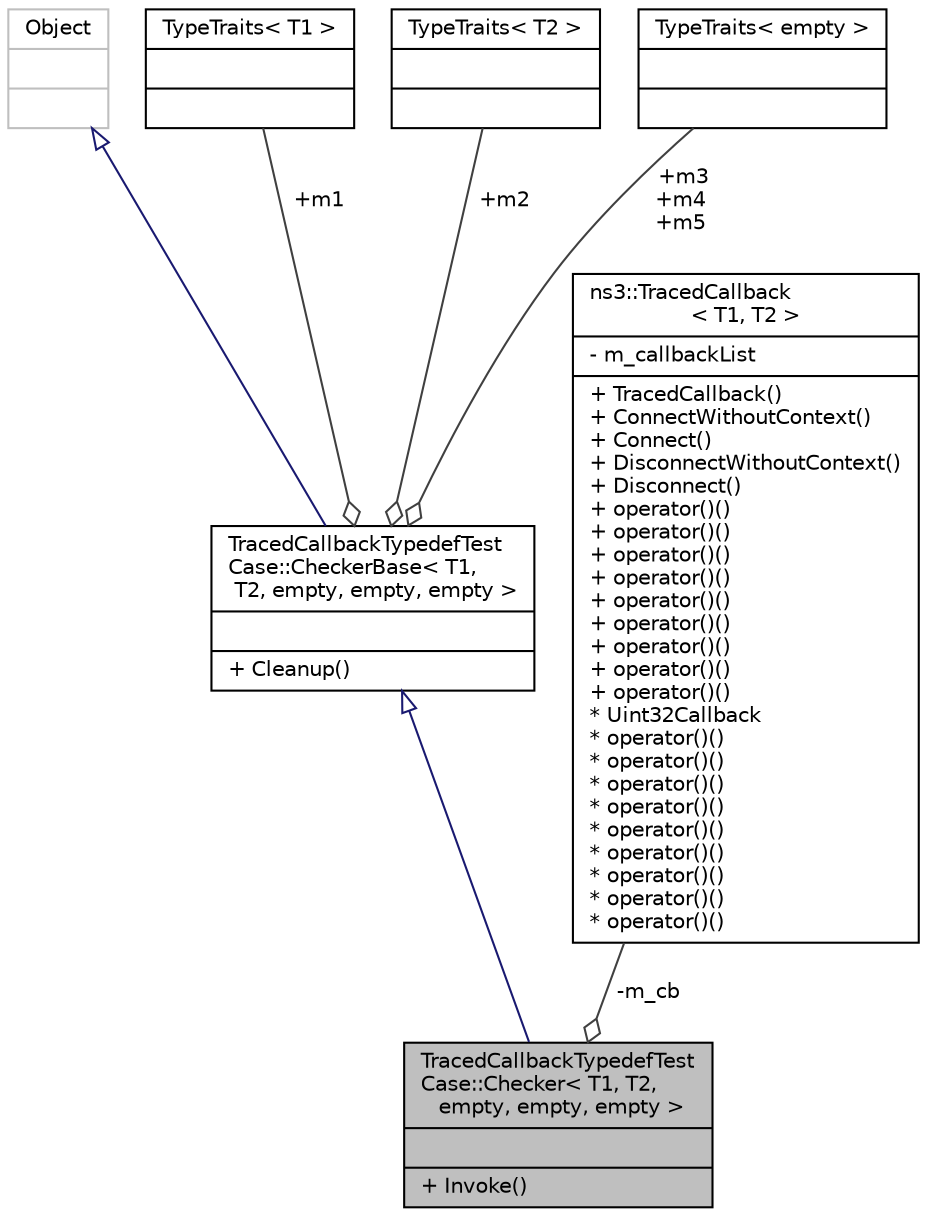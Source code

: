digraph "TracedCallbackTypedefTestCase::Checker&lt; T1, T2, empty, empty, empty &gt;"
{
  edge [fontname="Helvetica",fontsize="10",labelfontname="Helvetica",labelfontsize="10"];
  node [fontname="Helvetica",fontsize="10",shape=record];
  Node1 [label="{TracedCallbackTypedefTest\lCase::Checker\< T1, T2,\l empty, empty, empty \>\n||+ Invoke()\l}",height=0.2,width=0.4,color="black", fillcolor="grey75", style="filled", fontcolor="black"];
  Node2 -> Node1 [dir="back",color="midnightblue",fontsize="10",style="solid",arrowtail="onormal"];
  Node2 [label="{TracedCallbackTypedefTest\lCase::CheckerBase\< T1,\l T2, empty, empty, empty \>\n||+ Cleanup()\l}",height=0.2,width=0.4,color="black", fillcolor="white", style="filled",URL="$d0/d9e/classTracedCallbackTypedefTestCase_1_1CheckerBase.html"];
  Node3 -> Node2 [dir="back",color="midnightblue",fontsize="10",style="solid",arrowtail="onormal"];
  Node3 [label="{Object\n||}",height=0.2,width=0.4,color="grey75", fillcolor="white", style="filled"];
  Node4 -> Node2 [color="grey25",fontsize="10",style="solid",label=" +m1" ,arrowhead="odiamond"];
  Node4 [label="{TypeTraits\< T1 \>\n||}",height=0.2,width=0.4,color="black", fillcolor="white", style="filled",URL="$d1/da2/structTypeTraits.html"];
  Node5 -> Node2 [color="grey25",fontsize="10",style="solid",label=" +m2" ,arrowhead="odiamond"];
  Node5 [label="{TypeTraits\< T2 \>\n||}",height=0.2,width=0.4,color="black", fillcolor="white", style="filled",URL="$d1/da2/structTypeTraits.html"];
  Node6 -> Node2 [color="grey25",fontsize="10",style="solid",label=" +m3\n+m4\n+m5" ,arrowhead="odiamond"];
  Node6 [label="{TypeTraits\< empty \>\n||}",height=0.2,width=0.4,color="black", fillcolor="white", style="filled",URL="$d1/da2/structTypeTraits.html"];
  Node7 -> Node1 [color="grey25",fontsize="10",style="solid",label=" -m_cb" ,arrowhead="odiamond"];
  Node7 [label="{ns3::TracedCallback\l\< T1, T2 \>\n|- m_callbackList\l|+ TracedCallback()\l+ ConnectWithoutContext()\l+ Connect()\l+ DisconnectWithoutContext()\l+ Disconnect()\l+ operator()()\l+ operator()()\l+ operator()()\l+ operator()()\l+ operator()()\l+ operator()()\l+ operator()()\l+ operator()()\l+ operator()()\l* Uint32Callback\l* operator()()\l* operator()()\l* operator()()\l* operator()()\l* operator()()\l* operator()()\l* operator()()\l* operator()()\l* operator()()\l}",height=0.2,width=0.4,color="black", fillcolor="white", style="filled",URL="$df/dec/classns3_1_1TracedCallback.html"];
}

